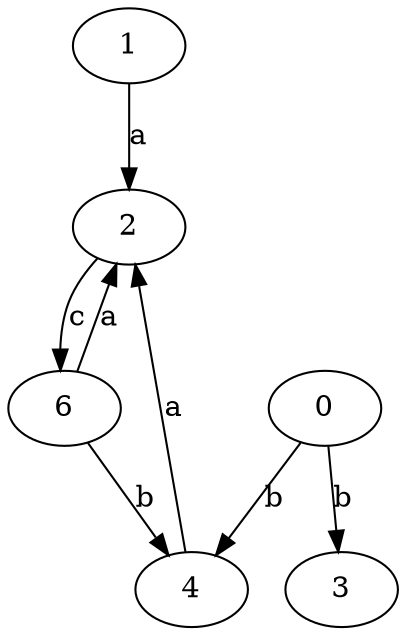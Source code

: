 strict digraph  {
1;
2;
3;
4;
6;
0;
1 -> 2  [label=a];
2 -> 6  [label=c];
4 -> 2  [label=a];
6 -> 2  [label=a];
6 -> 4  [label=b];
0 -> 3  [label=b];
0 -> 4  [label=b];
}
